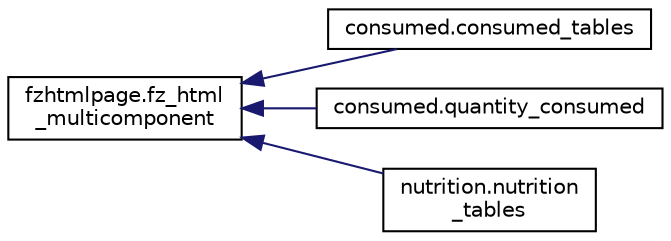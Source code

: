 digraph "Graphical Class Hierarchy"
{
 // LATEX_PDF_SIZE
  edge [fontname="Helvetica",fontsize="10",labelfontname="Helvetica",labelfontsize="10"];
  node [fontname="Helvetica",fontsize="10",shape=record];
  rankdir="LR";
  Node0 [label="fzhtmlpage.fz_html\l_multicomponent",height=0.2,width=0.4,color="black", fillcolor="white", style="filled",URL="$classfzhtmlpage_1_1fz__html__multicomponent.html",tooltip=" "];
  Node0 -> Node1 [dir="back",color="midnightblue",fontsize="10",style="solid",fontname="Helvetica"];
  Node1 [label="consumed.consumed_tables",height=0.2,width=0.4,color="black", fillcolor="white", style="filled",URL="$classconsumed_1_1consumed__tables.html",tooltip=" "];
  Node0 -> Node2 [dir="back",color="midnightblue",fontsize="10",style="solid",fontname="Helvetica"];
  Node2 [label="consumed.quantity_consumed",height=0.2,width=0.4,color="black", fillcolor="white", style="filled",URL="$classconsumed_1_1quantity__consumed.html",tooltip=" "];
  Node0 -> Node3 [dir="back",color="midnightblue",fontsize="10",style="solid",fontname="Helvetica"];
  Node3 [label="nutrition.nutrition\l_tables",height=0.2,width=0.4,color="black", fillcolor="white", style="filled",URL="$classnutrition_1_1nutrition__tables.html",tooltip=" "];
}
